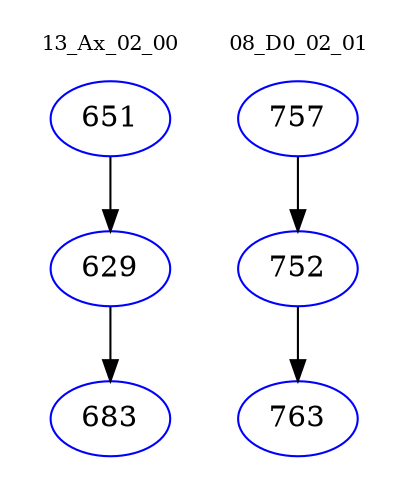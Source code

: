 digraph{
subgraph cluster_0 {
color = white
label = "13_Ax_02_00";
fontsize=10;
T0_651 [label="651", color="blue"]
T0_651 -> T0_629 [color="black"]
T0_629 [label="629", color="blue"]
T0_629 -> T0_683 [color="black"]
T0_683 [label="683", color="blue"]
}
subgraph cluster_1 {
color = white
label = "08_D0_02_01";
fontsize=10;
T1_757 [label="757", color="blue"]
T1_757 -> T1_752 [color="black"]
T1_752 [label="752", color="blue"]
T1_752 -> T1_763 [color="black"]
T1_763 [label="763", color="blue"]
}
}
